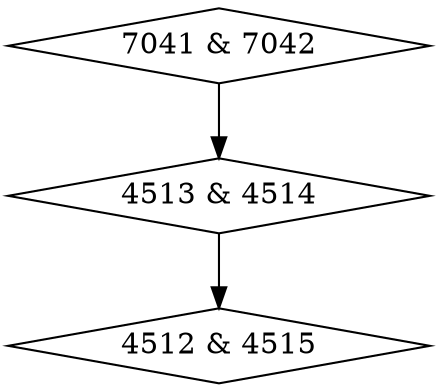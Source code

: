 digraph {
0 [label = "4512 & 4515", shape = diamond];
1 [label = "4513 & 4514", shape = diamond];
2 [label = "7041 & 7042", shape = diamond];
1->0;
2->1;
}
